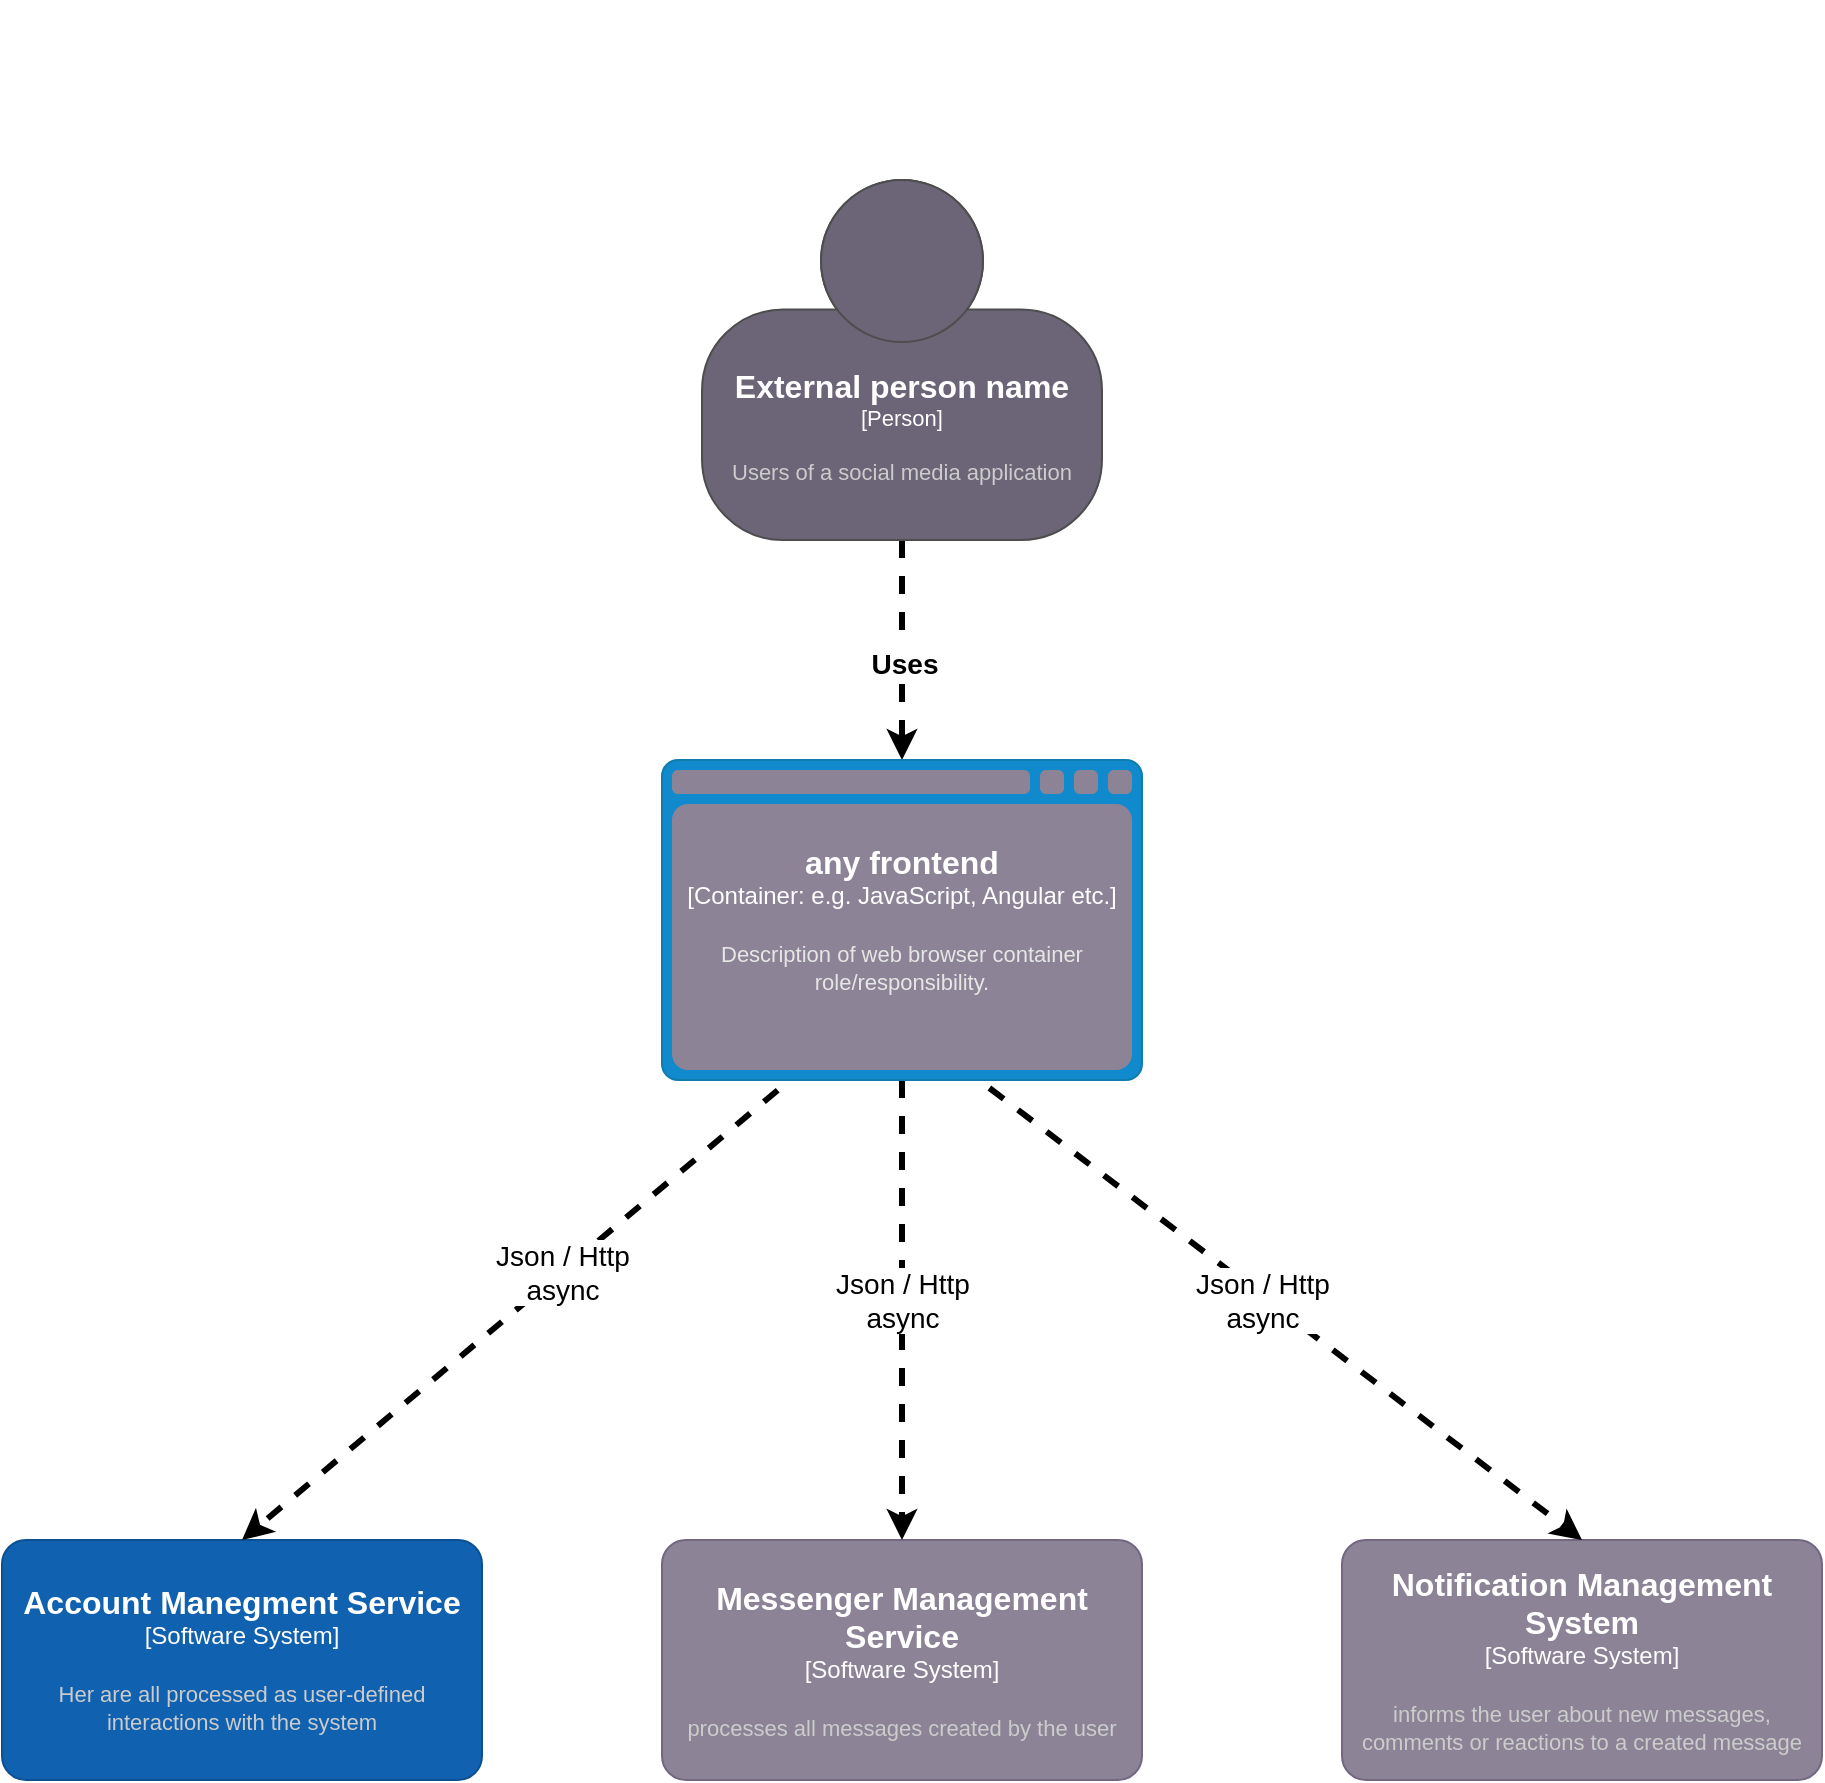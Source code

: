 <mxfile>
    <diagram id="CFcrhkzC1CEbI9sYGZLu" name="Level 1">
        <mxGraphModel dx="1762" dy="997" grid="0" gridSize="10" guides="1" tooltips="1" connect="1" arrows="1" fold="1" page="1" pageScale="1" pageWidth="850" pageHeight="1100" math="0" shadow="0">
            <root>
                <mxCell id="0"/>
                <mxCell id="1" parent="0"/>
                <mxCell id="HDD-Pn2JDQCkdU0OFGxQ-2" style="edgeStyle=none;html=1;exitX=0.5;exitY=1;exitDx=0;exitDy=0;exitPerimeter=0;entryX=0.5;entryY=0;entryDx=0;entryDy=0;entryPerimeter=0;dashed=1;strokeWidth=3;fontSize=14;" edge="1" parent="1" source="2cyupQWfk8Bb2i9sVy1T-1" target="HDD-Pn2JDQCkdU0OFGxQ-1">
                    <mxGeometry relative="1" as="geometry">
                        <Array as="points">
                            <mxPoint x="850" y="420"/>
                        </Array>
                    </mxGeometry>
                </mxCell>
                <mxCell id="HDD-Pn2JDQCkdU0OFGxQ-3" value="&lt;b&gt;Uses&lt;/b&gt;" style="edgeLabel;html=1;align=center;verticalAlign=middle;resizable=0;points=[];fontSize=14;" vertex="1" connectable="0" parent="HDD-Pn2JDQCkdU0OFGxQ-2">
                    <mxGeometry x="0.122" y="1" relative="1" as="geometry">
                        <mxPoint as="offset"/>
                    </mxGeometry>
                </mxCell>
                <object placeholders="1" c4Name="External person name" c4Type="Person" c4Description="Users of a social media application " label="&lt;font style=&quot;font-size: 16px&quot;&gt;&lt;b&gt;%c4Name%&lt;/b&gt;&lt;/font&gt;&lt;div&gt;[%c4Type%]&lt;/div&gt;&lt;br&gt;&lt;div&gt;&lt;font style=&quot;font-size: 11px&quot;&gt;&lt;font color=&quot;#cccccc&quot;&gt;%c4Description%&lt;/font&gt;&lt;/div&gt;" id="2cyupQWfk8Bb2i9sVy1T-1">
                    <mxCell style="html=1;fontSize=11;dashed=0;whiteSpace=wrap;fillColor=#6C6477;strokeColor=#4D4D4D;fontColor=#ffffff;shape=mxgraph.c4.person2;align=center;metaEdit=1;points=[[0.5,0,0],[1,0.5,0],[1,0.75,0],[0.75,1,0],[0.5,1,0],[0.25,1,0],[0,0.75,0],[0,0.5,0]];resizable=0;" vertex="1" parent="1">
                        <mxGeometry x="750" y="190" width="200" height="180" as="geometry"/>
                    </mxCell>
                </object>
                <object placeholders="1" c4Name="Account Manegment Service" c4Type="Software System" c4Description="Her are all processed as user-defined interactions with the system " label="&lt;font style=&quot;font-size: 16px&quot;&gt;&lt;b&gt;%c4Name%&lt;/b&gt;&lt;/font&gt;&lt;div&gt;[%c4Type%]&lt;/div&gt;&lt;br&gt;&lt;div&gt;&lt;font style=&quot;font-size: 11px&quot;&gt;&lt;font color=&quot;#cccccc&quot;&gt;%c4Description%&lt;/font&gt;&lt;/div&gt;" id="2cyupQWfk8Bb2i9sVy1T-2">
                    <mxCell style="rounded=1;whiteSpace=wrap;html=1;labelBackgroundColor=none;fillColor=#1061B0;fontColor=#ffffff;align=center;arcSize=10;strokeColor=#0D5091;metaEdit=1;resizable=0;points=[[0.25,0,0],[0.5,0,0],[0.75,0,0],[1,0.25,0],[1,0.5,0],[1,0.75,0],[0.75,1,0],[0.5,1,0],[0.25,1,0],[0,0.75,0],[0,0.5,0],[0,0.25,0]];" vertex="1" parent="1">
                        <mxGeometry x="400" y="870" width="240" height="120" as="geometry"/>
                    </mxCell>
                </object>
                <object placeholders="1" c4Name="Messenger Management Service" c4Type="Software System" c4Description="processes all messages created by the user" label="&lt;font style=&quot;font-size: 16px&quot;&gt;&lt;b&gt;%c4Name%&lt;/b&gt;&lt;/font&gt;&lt;div&gt;[%c4Type%]&lt;/div&gt;&lt;br&gt;&lt;div&gt;&lt;font style=&quot;font-size: 11px&quot;&gt;&lt;font color=&quot;#cccccc&quot;&gt;%c4Description%&lt;/font&gt;&lt;/div&gt;" id="2cyupQWfk8Bb2i9sVy1T-3">
                    <mxCell style="rounded=1;whiteSpace=wrap;html=1;labelBackgroundColor=none;fillColor=#8C8496;fontColor=#ffffff;align=center;arcSize=10;strokeColor=#736782;metaEdit=1;resizable=0;points=[[0.25,0,0],[0.5,0,0],[0.75,0,0],[1,0.25,0],[1,0.5,0],[1,0.75,0],[0.75,1,0],[0.5,1,0],[0.25,1,0],[0,0.75,0],[0,0.5,0],[0,0.25,0]];" vertex="1" parent="1">
                        <mxGeometry x="730" y="870" width="240" height="120" as="geometry"/>
                    </mxCell>
                </object>
                <object placeholders="1" c4Name="Notification Management System" c4Type="Software System" c4Description="informs the user about new messages, comments or reactions to a created message" label="&lt;font style=&quot;font-size: 16px&quot;&gt;&lt;b&gt;%c4Name%&lt;/b&gt;&lt;/font&gt;&lt;div&gt;[%c4Type%]&lt;/div&gt;&lt;br&gt;&lt;div&gt;&lt;font style=&quot;font-size: 11px&quot;&gt;&lt;font color=&quot;#cccccc&quot;&gt;%c4Description%&lt;/font&gt;&lt;/div&gt;" id="2cyupQWfk8Bb2i9sVy1T-4">
                    <mxCell style="rounded=1;whiteSpace=wrap;html=1;labelBackgroundColor=none;fillColor=#8C8496;fontColor=#ffffff;align=center;arcSize=10;strokeColor=#736782;metaEdit=1;resizable=0;points=[[0.25,0,0],[0.5,0,0],[0.75,0,0],[1,0.25,0],[1,0.5,0],[1,0.75,0],[0.75,1,0],[0.5,1,0],[0.25,1,0],[0,0.75,0],[0,0.5,0],[0,0.25,0]];" vertex="1" parent="1">
                        <mxGeometry x="1070" y="870" width="240" height="120" as="geometry"/>
                    </mxCell>
                </object>
                <mxCell id="2cyupQWfk8Bb2i9sVy1T-6" style="edgeStyle=none;html=1;exitX=0.241;exitY=1.032;exitDx=0;exitDy=0;exitPerimeter=0;entryX=0.5;entryY=0;entryDx=0;entryDy=0;entryPerimeter=0;strokeWidth=3;dashed=1;" edge="1" parent="1" source="HDD-Pn2JDQCkdU0OFGxQ-1" target="2cyupQWfk8Bb2i9sVy1T-2">
                    <mxGeometry relative="1" as="geometry">
                        <mxPoint x="790" y="660" as="sourcePoint"/>
                    </mxGeometry>
                </mxCell>
                <mxCell id="2cyupQWfk8Bb2i9sVy1T-10" value="Json / Http&lt;br&gt;async" style="edgeLabel;html=1;align=center;verticalAlign=middle;resizable=0;points=[];fontSize=14;" vertex="1" connectable="0" parent="2cyupQWfk8Bb2i9sVy1T-6">
                    <mxGeometry x="-0.19" relative="1" as="geometry">
                        <mxPoint as="offset"/>
                    </mxGeometry>
                </mxCell>
                <mxCell id="2cyupQWfk8Bb2i9sVy1T-7" style="edgeStyle=none;html=1;exitX=0.5;exitY=1;exitDx=0;exitDy=0;exitPerimeter=0;strokeWidth=3;dashed=1;" edge="1" parent="1" source="HDD-Pn2JDQCkdU0OFGxQ-1" target="2cyupQWfk8Bb2i9sVy1T-3">
                    <mxGeometry relative="1" as="geometry">
                        <mxPoint x="850" y="660" as="sourcePoint"/>
                    </mxGeometry>
                </mxCell>
                <mxCell id="2cyupQWfk8Bb2i9sVy1T-8" style="edgeStyle=none;html=1;exitX=0.682;exitY=1.025;exitDx=0;exitDy=0;exitPerimeter=0;entryX=0.5;entryY=0;entryDx=0;entryDy=0;entryPerimeter=0;dashed=1;strokeWidth=3;" edge="1" parent="1" source="HDD-Pn2JDQCkdU0OFGxQ-1" target="2cyupQWfk8Bb2i9sVy1T-4">
                    <mxGeometry relative="1" as="geometry">
                        <mxPoint x="910" y="660" as="sourcePoint"/>
                    </mxGeometry>
                </mxCell>
                <mxCell id="2cyupQWfk8Bb2i9sVy1T-11" value="Json / Http&lt;br&gt;async" style="edgeLabel;html=1;align=center;verticalAlign=middle;resizable=0;points=[];fontSize=14;" vertex="1" connectable="0" parent="1">
                    <mxGeometry x="849.999" y="749.999" as="geometry"/>
                </mxCell>
                <mxCell id="2cyupQWfk8Bb2i9sVy1T-12" value="Json / Http&lt;br&gt;async" style="edgeLabel;html=1;align=center;verticalAlign=middle;resizable=0;points=[];fontSize=14;" vertex="1" connectable="0" parent="1">
                    <mxGeometry x="1029.999" y="749.999" as="geometry"/>
                </mxCell>
                <object placeholders="1" c4Type="any frontend" c4Container="Container" c4Technology="e.g. JavaScript, Angular etc." c4Description="Description of web browser container role/responsibility." label="&lt;font style=&quot;font-size: 16px&quot;&gt;&lt;b&gt;%c4Type%&lt;/b&gt;&lt;/font&gt;&lt;div&gt;[%c4Container%:&amp;nbsp;%c4Technology%]&lt;/div&gt;&lt;br&gt;&lt;div&gt;&lt;font style=&quot;font-size: 11px&quot;&gt;&lt;font color=&quot;#E6E6E6&quot;&gt;%c4Description%&lt;/font&gt;&lt;/div&gt;" id="HDD-Pn2JDQCkdU0OFGxQ-1">
                    <mxCell style="shape=mxgraph.c4.webBrowserContainer2;whiteSpace=wrap;html=1;boundedLbl=1;rounded=0;labelBackgroundColor=none;strokeColor=none;fillColor=#8C8496;strokeColor=#118ACD;strokeColor2=#0E7DAD;fontSize=12;fontColor=#ffffff;align=center;metaEdit=1;points=[[0.5,0,0],[1,0.25,0],[1,0.5,0],[1,0.75,0],[0.5,1,0],[0,0.75,0],[0,0.5,0],[0,0.25,0]];resizable=0;gradientColor=none;" vertex="1" parent="1">
                        <mxGeometry x="730" y="480" width="240" height="160" as="geometry"/>
                    </mxCell>
                </object>
                <mxCell id="f2rKFRoo3sd3P5RVnQj2-1" value="&lt;b&gt;&lt;font style=&quot;font-size: 17px;&quot;&gt;Level 1 C4 Model&lt;/font&gt;&lt;/b&gt;" style="text;html=1;align=center;verticalAlign=middle;resizable=0;points=[];autosize=1;strokeColor=none;fillColor=none;fontSize=14;fontColor=#FFFFFF;" vertex="1" parent="1">
                    <mxGeometry x="770" y="100" width="160" height="30" as="geometry"/>
                </mxCell>
            </root>
        </mxGraphModel>
    </diagram>
    <diagram id="hsc2ImacXDJs2hRsipXm" name="Level 2">
        <mxGraphModel dx="2026" dy="1147" grid="0" gridSize="10" guides="1" tooltips="1" connect="1" arrows="1" fold="1" page="1" pageScale="1" pageWidth="850" pageHeight="1100" math="0" shadow="0">
            <root>
                <mxCell id="0"/>
                <mxCell id="1" parent="0"/>
                <mxCell id="Z_7zhdyGUhfsbsGH26zr-1" style="edgeStyle=none;html=1;exitX=0.5;exitY=1;exitDx=0;exitDy=0;exitPerimeter=0;dashed=1;strokeWidth=3;fontSize=14;fontColor=#FFFFFF;" edge="1" parent="1" source="MfMsIRkKnPq48ilXPo33-1" target="2P5ybzxzFB40j-PQPvR6-6">
                    <mxGeometry relative="1" as="geometry"/>
                </mxCell>
                <mxCell id="Z_7zhdyGUhfsbsGH26zr-3" value="&lt;b&gt;Reads from &lt;br&gt;/&lt;br&gt;writes to&lt;br&gt;&lt;/b&gt;" style="edgeLabel;html=1;align=center;verticalAlign=middle;resizable=0;points=[];fontSize=14;fontColor=#FFFFFF;" vertex="1" connectable="0" parent="Z_7zhdyGUhfsbsGH26zr-1">
                    <mxGeometry x="-0.169" y="2" relative="1" as="geometry">
                        <mxPoint y="2" as="offset"/>
                    </mxGeometry>
                </mxCell>
                <object placeholders="1" c4Name="Login Service" c4Type="Software System" c4Description="Processes all requests related to account creation and management" label="&lt;font style=&quot;font-size: 16px&quot;&gt;&lt;b&gt;%c4Name%&lt;/b&gt;&lt;/font&gt;&lt;div&gt;[%c4Type%]&lt;/div&gt;&lt;br&gt;&lt;div&gt;&lt;font style=&quot;font-size: 11px&quot;&gt;&lt;font&gt;%c4Description%&lt;/font&gt;&lt;/font&gt;&lt;/div&gt;" id="MfMsIRkKnPq48ilXPo33-1">
                    <mxCell style="rounded=1;whiteSpace=wrap;html=1;labelBackgroundColor=none;fillColor=#23A2D9;fontColor=#FFFFFF;align=center;arcSize=10;strokeColor=#0D5091;metaEdit=1;resizable=0;points=[[0.25,0,0],[0.5,0,0],[0.75,0,0],[1,0.25,0],[1,0.5,0],[1,0.75,0],[0.75,1,0],[0.5,1,0],[0.25,1,0],[0,0.75,0],[0,0.5,0],[0,0.25,0]];" vertex="1" parent="1">
                        <mxGeometry x="80" y="680" width="240" height="120" as="geometry"/>
                    </mxCell>
                </object>
                <mxCell id="MfMsIRkKnPq48ilXPo33-2" style="edgeStyle=none;html=1;exitX=0.5;exitY=1;exitDx=0;exitDy=0;exitPerimeter=0;strokeWidth=3;dashed=1;entryX=0.5;entryY=0;entryDx=0;entryDy=0;entryPerimeter=0;" edge="1" parent="1" source="2P5ybzxzFB40j-PQPvR6-1" target="n4-3YNBxKSJuVPlMY8Aa-1">
                    <mxGeometry relative="1" as="geometry">
                        <mxPoint x="425" y="200" as="sourcePoint"/>
                        <mxPoint x="420" y="480" as="targetPoint"/>
                    </mxGeometry>
                </mxCell>
                <mxCell id="MfMsIRkKnPq48ilXPo33-3" value="Json / Http&lt;br&gt;async" style="edgeLabel;html=1;align=center;verticalAlign=middle;resizable=0;points=[];fontSize=14;" vertex="1" connectable="0" parent="MfMsIRkKnPq48ilXPo33-2">
                    <mxGeometry x="-0.19" relative="1" as="geometry">
                        <mxPoint x="-135" y="287" as="offset"/>
                    </mxGeometry>
                </mxCell>
                <object placeholders="1" c4Name="Account management service" c4Type="SystemScopeBoundary" c4Application="Software System" label="&lt;font style=&quot;font-size: 16px&quot;&gt;&lt;b&gt;&lt;div style=&quot;text-align: left&quot;&gt;%c4Name%&lt;/div&gt;&lt;/b&gt;&lt;/font&gt;&lt;div style=&quot;text-align: left&quot;&gt;[%c4Application%]&lt;/div&gt;" id="MfMsIRkKnPq48ilXPo33-6">
                    <mxCell style="rounded=1;fontSize=11;whiteSpace=wrap;html=1;dashed=1;arcSize=20;fillColor=none;strokeColor=#0E8712;fontColor=#FFFFFF;labelBackgroundColor=none;align=left;verticalAlign=bottom;labelBorderColor=none;spacingTop=0;spacing=10;dashPattern=8 4;metaEdit=1;rotatable=0;perimeter=rectanglePerimeter;labelPadding=0;allowArrows=0;connectable=0;expand=0;recursiveResize=0;editable=1;pointerEvents=0;absoluteArcSize=1;points=[[0.25,0,0],[0.5,0,0],[0.75,0,0],[1,0.25,0],[1,0.5,0],[1,0.75,0],[0.75,1,0],[0.5,1,0],[0.25,1,0],[0,0.75,0],[0,0.5,0],[0,0.25,0]];" vertex="1" parent="1">
                        <mxGeometry x="30" y="380" width="790" height="690" as="geometry"/>
                    </mxCell>
                </object>
                <mxCell id="4y3PhgJ4nk9UbZlvZPcr-2" style="edgeStyle=none;html=1;exitX=0.25;exitY=1;exitDx=0;exitDy=0;exitPerimeter=0;entryX=0.5;entryY=0;entryDx=0;entryDy=0;entryPerimeter=0;dashed=1;strokeWidth=3;fontSize=14;" edge="1" parent="1" source="n4-3YNBxKSJuVPlMY8Aa-1">
                    <mxGeometry relative="1" as="geometry">
                        <mxPoint x="210" y="680" as="targetPoint"/>
                    </mxGeometry>
                </mxCell>
                <mxCell id="2P5ybzxzFB40j-PQPvR6-4" style="edgeStyle=none;html=1;exitX=0.75;exitY=1;exitDx=0;exitDy=0;exitPerimeter=0;entryX=0.542;entryY=0.083;entryDx=0;entryDy=0;entryPerimeter=0;dashed=1;strokeWidth=3;fontSize=14;" edge="1" parent="1" source="n4-3YNBxKSJuVPlMY8Aa-1" target="2P5ybzxzFB40j-PQPvR6-3">
                    <mxGeometry relative="1" as="geometry"/>
                </mxCell>
                <object placeholders="1" c4Name="Account Gate way Service" c4Type="Software System" c4Description="which of the services should be addressed" label="&lt;font style=&quot;font-size: 16px&quot;&gt;&lt;b&gt;%c4Name%&lt;/b&gt;&lt;/font&gt;&lt;div&gt;[%c4Type%]&lt;/div&gt;&lt;br&gt;&lt;div&gt;&lt;font style=&quot;font-size: 11px&quot;&gt;&lt;font&gt;%c4Description%&lt;/font&gt;&lt;/font&gt;&lt;/div&gt;" id="n4-3YNBxKSJuVPlMY8Aa-1">
                    <mxCell style="rounded=1;whiteSpace=wrap;html=1;labelBackgroundColor=none;fillColor=#23A2D9;fontColor=#FFFFFF;align=center;arcSize=10;strokeColor=#1061B0;metaEdit=1;resizable=0;points=[[0.25,0,0],[0.5,0,0],[0.75,0,0],[1,0.25,0],[1,0.5,0],[1,0.75,0],[0.75,1,0],[0.5,1,0],[0.25,1,0],[0,0.75,0],[0,0.5,0],[0,0.25,0]];" vertex="1" parent="1">
                        <mxGeometry x="305" y="430" width="240" height="120" as="geometry"/>
                    </mxCell>
                </object>
                <object placeholders="1" c4Type="any frontend" c4Container="Container" c4Technology="e.g. JavaScript, Angular etc." c4Description="Description of web browser container role/responsibility." label="&lt;font style=&quot;font-size: 16px&quot;&gt;&lt;b&gt;%c4Type%&lt;/b&gt;&lt;/font&gt;&lt;div&gt;[%c4Container%:&amp;nbsp;%c4Technology%]&lt;/div&gt;&lt;br&gt;&lt;div&gt;&lt;font style=&quot;font-size: 11px&quot;&gt;&lt;font color=&quot;#E6E6E6&quot;&gt;%c4Description%&lt;/font&gt;&lt;/div&gt;" id="2P5ybzxzFB40j-PQPvR6-1">
                    <mxCell style="shape=mxgraph.c4.webBrowserContainer2;whiteSpace=wrap;html=1;boundedLbl=1;rounded=0;labelBackgroundColor=none;strokeColor=none;fillColor=#8C8496;strokeColor=#118ACD;strokeColor2=#0E7DAD;fontSize=12;fontColor=#ffffff;align=center;metaEdit=1;points=[[0.5,0,0],[1,0.25,0],[1,0.5,0],[1,0.75,0],[0.5,1,0],[0,0.75,0],[0,0.5,0],[0,0.25,0]];resizable=0;gradientColor=none;" vertex="1" parent="1">
                        <mxGeometry x="305" y="90" width="240" height="160" as="geometry"/>
                    </mxCell>
                </object>
                <mxCell id="2P5ybzxzFB40j-PQPvR6-2" value="Json / Http&lt;br&gt;async" style="edgeLabel;html=1;align=center;verticalAlign=middle;resizable=0;points=[];fontSize=14;" vertex="1" connectable="0" parent="1">
                    <mxGeometry x="420.002" y="340.002" as="geometry"/>
                </mxCell>
                <mxCell id="Z_7zhdyGUhfsbsGH26zr-2" style="edgeStyle=none;html=1;exitX=0.5;exitY=1;exitDx=0;exitDy=0;exitPerimeter=0;dashed=1;strokeWidth=3;fontSize=14;fontColor=#FFFFFF;" edge="1" parent="1" source="2P5ybzxzFB40j-PQPvR6-3" target="2P5ybzxzFB40j-PQPvR6-6">
                    <mxGeometry relative="1" as="geometry"/>
                </mxCell>
                <object placeholders="1" c4Name="User Service" c4Type="Software System" c4Description="Processes all requests related to finding users" label="&lt;font style=&quot;font-size: 16px&quot;&gt;&lt;b&gt;%c4Name%&lt;/b&gt;&lt;/font&gt;&lt;div&gt;[%c4Type%]&lt;/div&gt;&lt;br&gt;&lt;div&gt;&lt;font style=&quot;font-size: 11px&quot;&gt;&lt;font&gt;%c4Description%&lt;/font&gt;&lt;/font&gt;&lt;/div&gt;" id="2P5ybzxzFB40j-PQPvR6-3">
                    <mxCell style="rounded=1;whiteSpace=wrap;html=1;labelBackgroundColor=none;fillColor=#23A2D9;fontColor=#FFFFFF;align=center;arcSize=10;strokeColor=#0D5091;metaEdit=1;resizable=0;points=[[0.25,0,0],[0.5,0,0],[0.75,0,0],[1,0.25,0],[1,0.5,0],[1,0.75,0],[0.75,1,0],[0.5,1,0],[0.25,1,0],[0,0.75,0],[0,0.5,0],[0,0.25,0]];" vertex="1" parent="1">
                        <mxGeometry x="530" y="680" width="240" height="120" as="geometry"/>
                    </mxCell>
                </object>
                <mxCell id="2P5ybzxzFB40j-PQPvR6-5" value="Json / Http&lt;br&gt;async" style="edgeLabel;html=1;align=center;verticalAlign=middle;resizable=0;points=[];fontSize=14;" vertex="1" connectable="0" parent="1">
                    <mxGeometry x="560.005" y="610.0" as="geometry"/>
                </mxCell>
                <object placeholders="1" c4Type="Account Database" c4Container="Container" c4Technology="e.g. SSMS" c4Description="Storse all information about the user" label="&lt;font style=&quot;font-size: 16px&quot;&gt;&lt;b&gt;%c4Type%&lt;/b&gt;&lt;/font&gt;&lt;div&gt;[%c4Container%:&amp;nbsp;%c4Technology%]&lt;/div&gt;&lt;br&gt;&lt;div&gt;&lt;font style=&quot;font-size: 11px&quot;&gt;&lt;font&gt;%c4Description%&lt;/font&gt;&lt;/font&gt;&lt;/div&gt;" id="2P5ybzxzFB40j-PQPvR6-6">
                    <mxCell style="shape=cylinder3;size=15;whiteSpace=wrap;html=1;boundedLbl=1;rounded=0;labelBackgroundColor=none;fillColor=#23A2D9;fontSize=12;fontColor=#FFFFFF;align=center;strokeColor=#0E7DAD;metaEdit=1;points=[[0.5,0,0],[1,0.25,0],[1,0.5,0],[1,0.75,0],[0.5,1,0],[0,0.75,0],[0,0.5,0],[0,0.25,0]];resizable=0;" vertex="1" parent="1">
                        <mxGeometry x="305" y="920" width="240" height="120" as="geometry"/>
                    </mxCell>
                </object>
                <mxCell id="Z_7zhdyGUhfsbsGH26zr-4" value="&lt;b&gt;Reads from&lt;/b&gt;" style="edgeLabel;html=1;align=center;verticalAlign=middle;resizable=0;points=[];fontSize=14;fontColor=#FFFFFF;" vertex="1" connectable="0" parent="1">
                    <mxGeometry x="589.999" y="850.004" as="geometry"/>
                </mxCell>
                <mxCell id="4IYEoFx-v-nbx6QAWZQ0-1" value="&lt;b&gt;Level 2 C4 Model&lt;/b&gt;" style="text;html=1;align=center;verticalAlign=middle;resizable=0;points=[];autosize=1;strokeColor=none;fillColor=none;fontSize=17;fontColor=#FFFFFF;" vertex="1" parent="1">
                    <mxGeometry x="345" y="25" width="160" height="30" as="geometry"/>
                </mxCell>
            </root>
        </mxGraphModel>
    </diagram>
</mxfile>